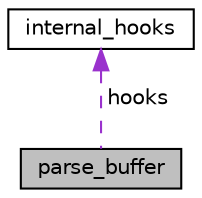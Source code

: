 digraph "parse_buffer"
{
  edge [fontname="Helvetica",fontsize="10",labelfontname="Helvetica",labelfontsize="10"];
  node [fontname="Helvetica",fontsize="10",shape=record];
  Node1 [label="parse_buffer",height=0.2,width=0.4,color="black", fillcolor="grey75", style="filled", fontcolor="black"];
  Node2 -> Node1 [dir="back",color="darkorchid3",fontsize="10",style="dashed",label=" hooks" ,fontname="Helvetica"];
  Node2 [label="internal_hooks",height=0.2,width=0.4,color="black", fillcolor="white", style="filled",URL="$structinternal__hooks.html"];
}
